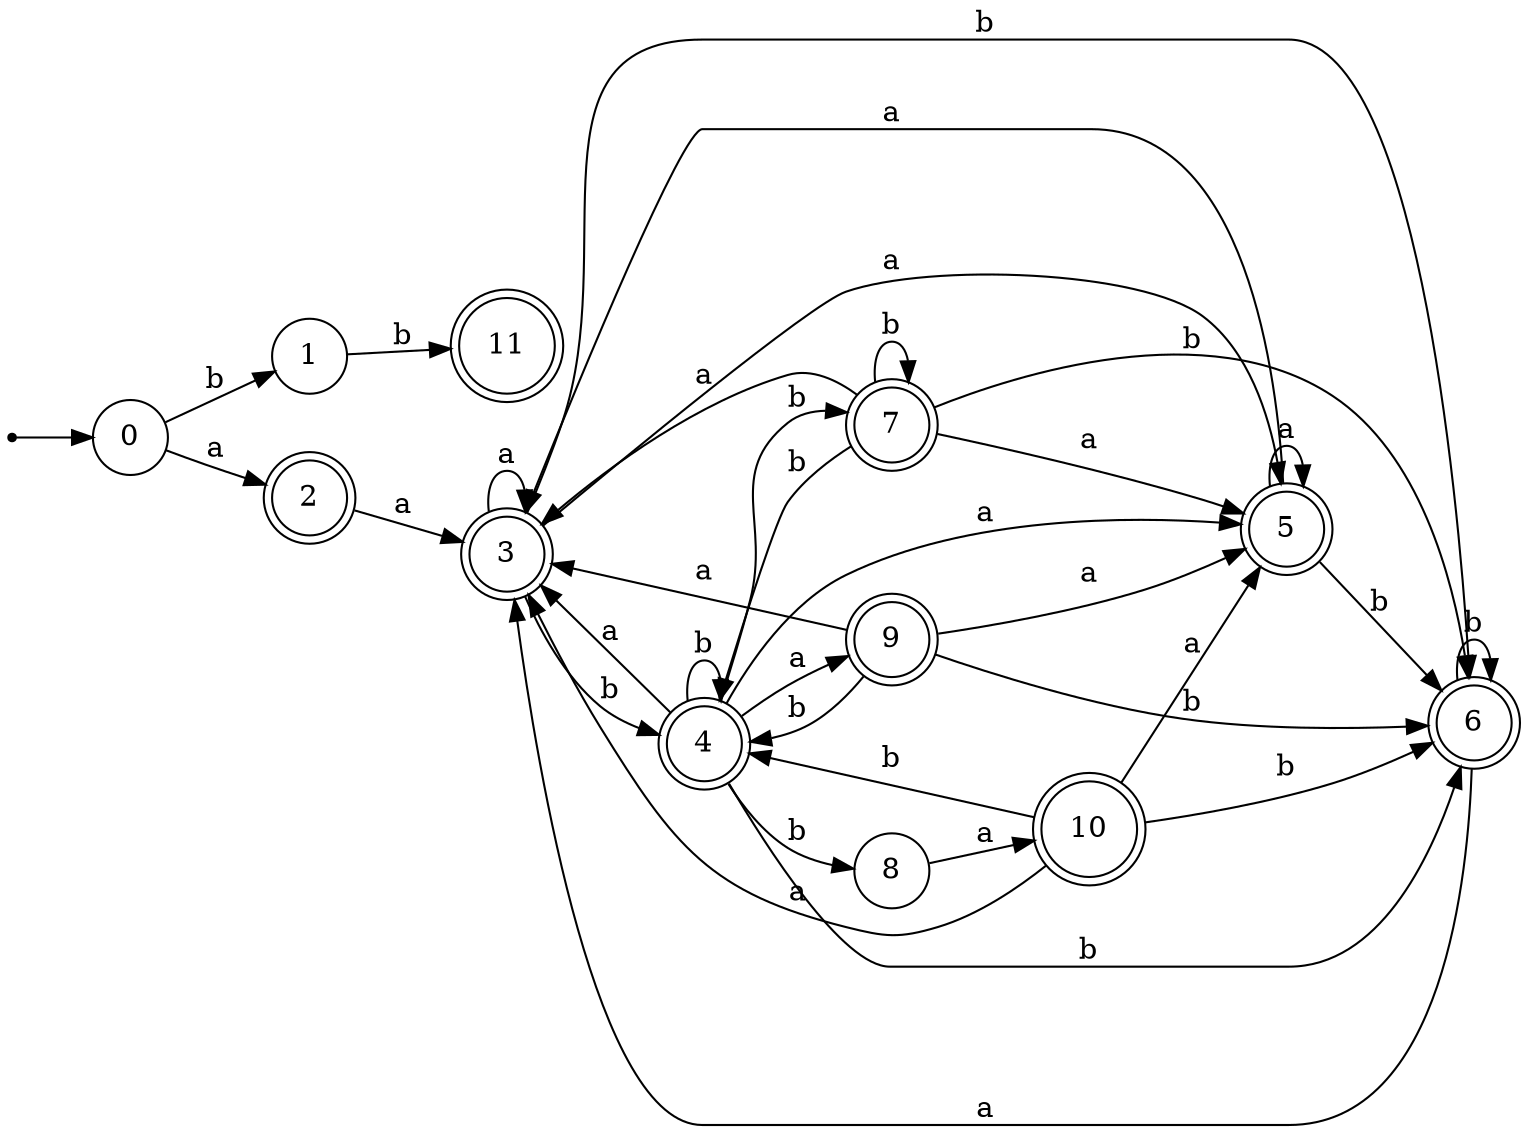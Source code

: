 digraph finite_state_machine {
rankdir=LR;
size="20,20";
node [shape = point]; "dummy0"
node [shape = circle]; "0";
"dummy0" -> "0";
node [shape = circle]; "1";
node [shape = doublecircle]; "2";node [shape = doublecircle]; "3";node [shape = doublecircle]; "4";node [shape = doublecircle]; "5";node [shape = doublecircle]; "6";node [shape = doublecircle]; "7";node [shape = circle]; "8";
node [shape = doublecircle]; "9";node [shape = doublecircle]; "10";node [shape = doublecircle]; "11";"0" -> "1" [label = "b"];
 "0" -> "2" [label = "a"];
 "2" -> "3" [label = "a"];
 "3" -> "3" [label = "a"];
 "3" -> "5" [label = "a"];
 "3" -> "4" [label = "b"];
 "3" -> "6" [label = "b"];
 "6" -> "6" [label = "b"];
 "6" -> "3" [label = "a"];
 "5" -> "3" [label = "a"];
 "5" -> "5" [label = "a"];
 "5" -> "6" [label = "b"];
 "4" -> "8" [label = "b"];
 "4" -> "4" [label = "b"];
 "4" -> "6" [label = "b"];
 "4" -> "7" [label = "b"];
 "4" -> "9" [label = "a"];
 "4" -> "3" [label = "a"];
 "4" -> "5" [label = "a"];
 "9" -> "4" [label = "b"];
 "9" -> "6" [label = "b"];
 "9" -> "3" [label = "a"];
 "9" -> "5" [label = "a"];
 "8" -> "10" [label = "a"];
 "10" -> "4" [label = "b"];
 "10" -> "6" [label = "b"];
 "10" -> "3" [label = "a"];
 "10" -> "5" [label = "a"];
 "7" -> "4" [label = "b"];
 "7" -> "6" [label = "b"];
 "7" -> "7" [label = "b"];
 "7" -> "3" [label = "a"];
 "7" -> "5" [label = "a"];
 "1" -> "11" [label = "b"];
 }

